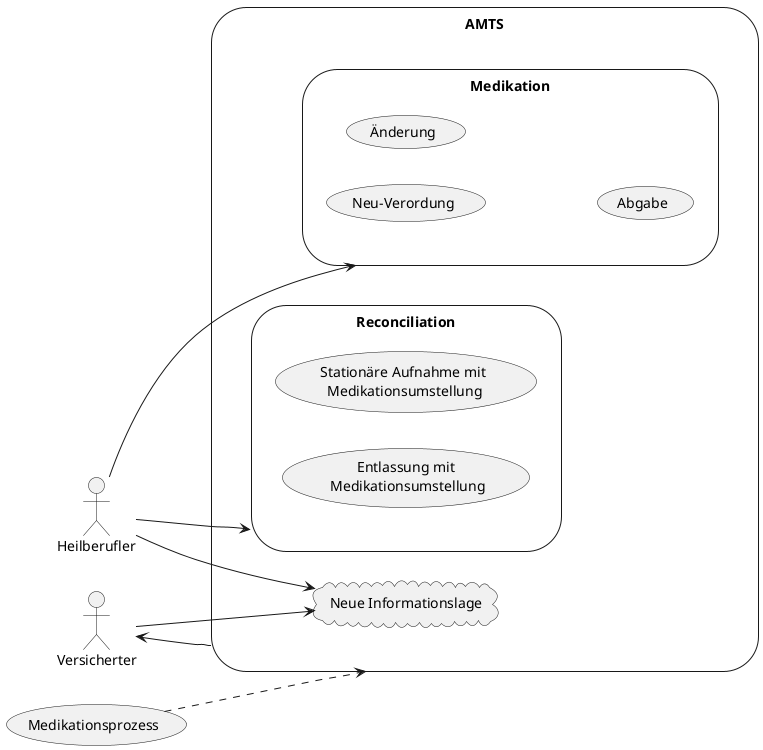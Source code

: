 '@startuml dummy
'usecase Medikation as "
'    = Medikation
'    
'    ___
'    Some text
'    === Neu-Verordnung
'    Other text
'    === Anpassung
'    Information
'    === Abgabe
'"
'@enduml

@startuml amts_usecases
left to right direction
skinparam packageStyle storage
actor :Heilberufler:
actor Versicherter
storage (AMTS) {
    storage (Medikation){
        (Neu-Verordung)
        (Änderung)
        (Abgabe)
    }
    storage (Reconciliation){
        (Stationäre Aufnahme mit\n Medikationsumstellung)
        (Entlassung mit\n Medikationsumstellung)
    }
    cloud "Neue Informationslage" as cl1 {
    }
}
'AMTS --> Versicherter
'(Medikation) --> Versicherter
(Medikationsprozess) ..> (AMTS) 
Heilberufler --> Medikation
Heilberufler -> Reconciliation
Heilberufler --> cl1
'Versicherter <-- Medikation
Versicherter <-- AMTS
Versicherter --> cl1
'Medikation --> Versicherter
'AMTS --> Versicherter
'cl1 <-- Versicherter 
@enduml